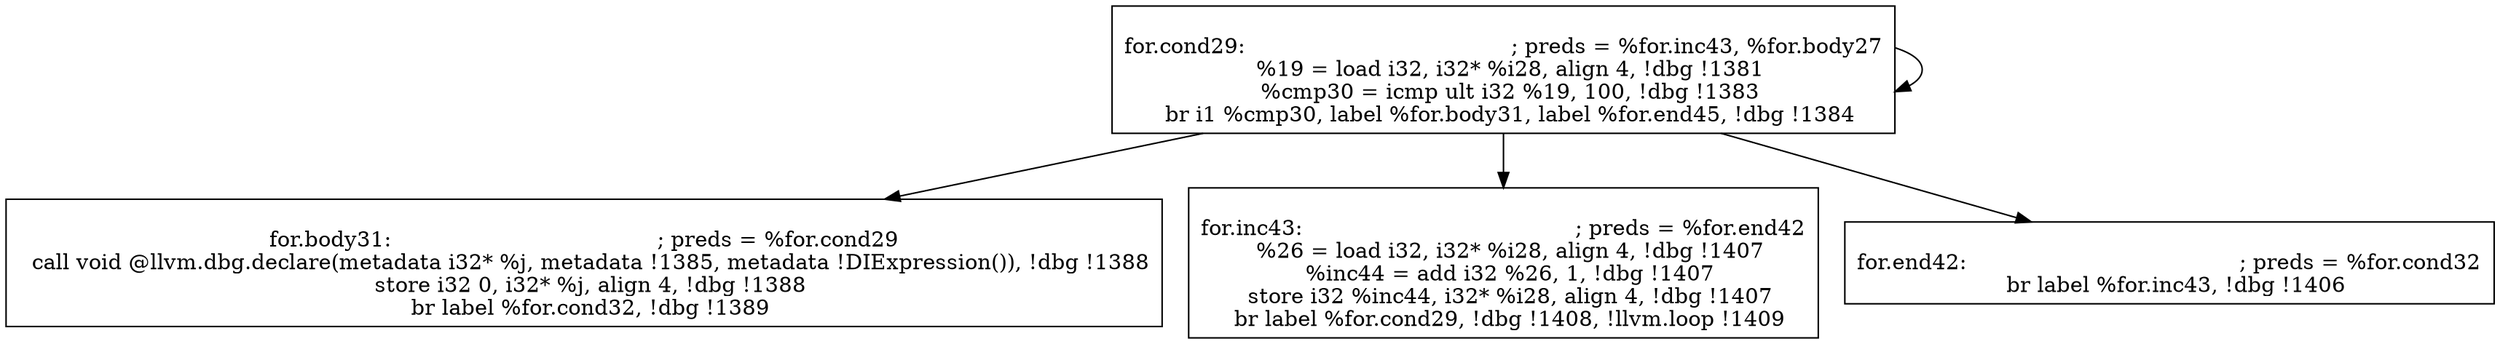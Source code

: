 
digraph G {


node758 [label="
for.body31:                                       ; preds = %for.cond29
  call void @llvm.dbg.declare(metadata i32* %j, metadata !1385, metadata !DIExpression()), !dbg !1388
  store i32 0, i32* %j, align 4, !dbg !1388
  br label %for.cond32, !dbg !1389
",shape=rectangle ]
node757 [label="
for.inc43:                                        ; preds = %for.end42
  %26 = load i32, i32* %i28, align 4, !dbg !1407
  %inc44 = add i32 %26, 1, !dbg !1407
  store i32 %inc44, i32* %i28, align 4, !dbg !1407
  br label %for.cond29, !dbg !1408, !llvm.loop !1409
",shape=rectangle ]
node755 [label="
for.end42:                                        ; preds = %for.cond32
  br label %for.inc43, !dbg !1406
",shape=rectangle ]
node756 [label="
for.cond29:                                       ; preds = %for.inc43, %for.body27
  %19 = load i32, i32* %i28, align 4, !dbg !1381
  %cmp30 = icmp ult i32 %19, 100, !dbg !1383
  br i1 %cmp30, label %for.body31, label %for.end45, !dbg !1384
",shape=rectangle ]

node756->node757 [ ]
node756->node755 [ ]
node756->node758 [ ]
node756->node756 [ ]


}
